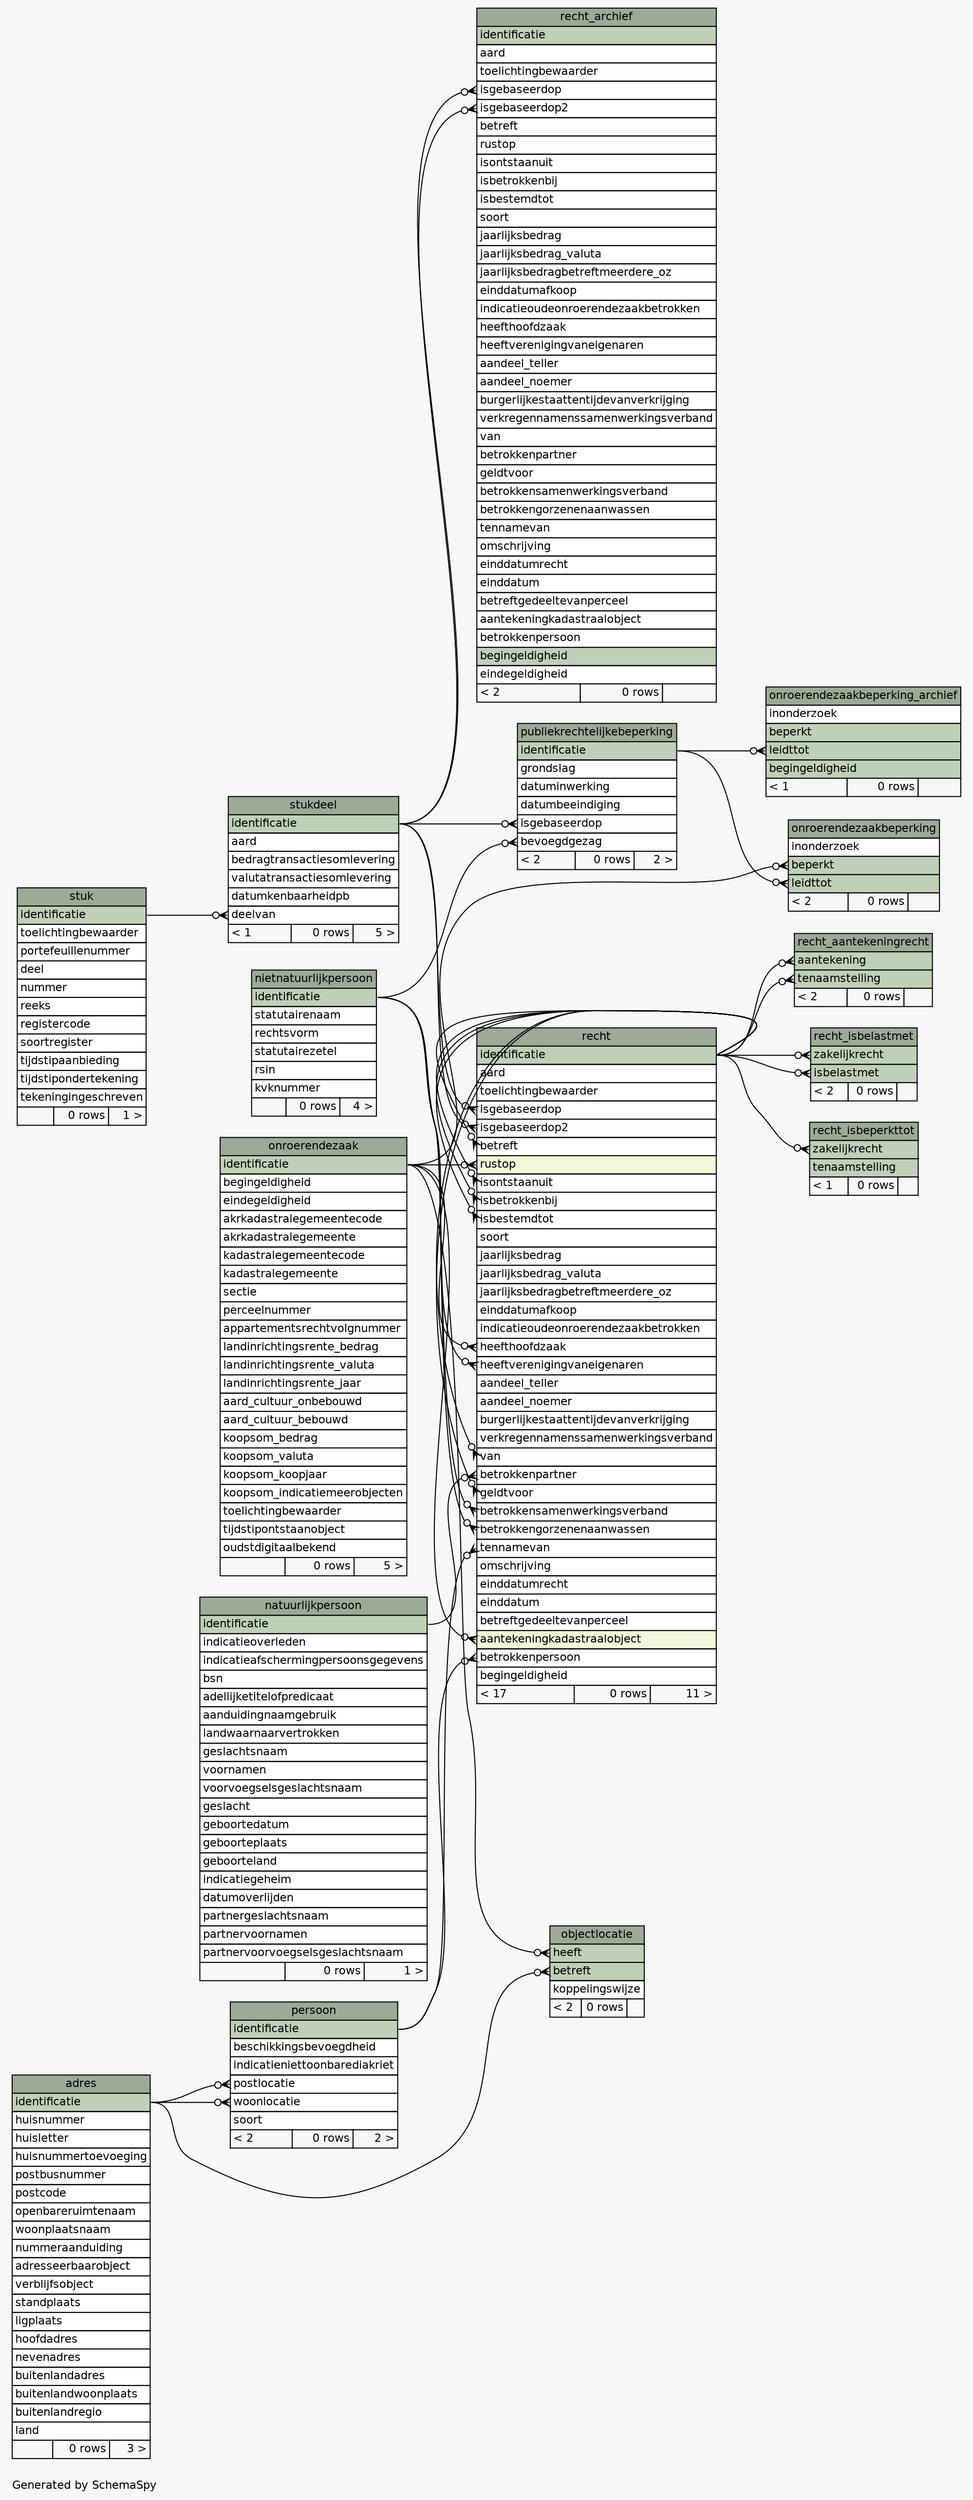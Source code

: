 // dot 2.43.0 on Linux 6.5.0-15-generic
// SchemaSpy rev Unknown
digraph "largeRelationshipsDiagram" {
  graph [
    rankdir="RL"
    bgcolor="#f7f7f7"
    label="\nGenerated by SchemaSpy"
    labeljust="l"
    nodesep="0.18"
    ranksep="0.46"
    fontname="Helvetica"
    fontsize="11"
  ];
  node [
    fontname="Helvetica"
    fontsize="11"
    shape="plaintext"
  ];
  edge [
    arrowsize="0.8"
  ];
  "adres" [
    label=<
    <TABLE BORDER="0" CELLBORDER="1" CELLSPACING="0" BGCOLOR="#ffffff">
      <TR><TD COLSPAN="3" BGCOLOR="#9bab96" ALIGN="CENTER">adres</TD></TR>
      <TR><TD PORT="identificatie" COLSPAN="3" BGCOLOR="#bed1b8" ALIGN="LEFT">identificatie</TD></TR>
      <TR><TD PORT="huisnummer" COLSPAN="3" ALIGN="LEFT">huisnummer</TD></TR>
      <TR><TD PORT="huisletter" COLSPAN="3" ALIGN="LEFT">huisletter</TD></TR>
      <TR><TD PORT="huisnummertoevoeging" COLSPAN="3" ALIGN="LEFT">huisnummertoevoeging</TD></TR>
      <TR><TD PORT="postbusnummer" COLSPAN="3" ALIGN="LEFT">postbusnummer</TD></TR>
      <TR><TD PORT="postcode" COLSPAN="3" ALIGN="LEFT">postcode</TD></TR>
      <TR><TD PORT="openbareruimtenaam" COLSPAN="3" ALIGN="LEFT">openbareruimtenaam</TD></TR>
      <TR><TD PORT="woonplaatsnaam" COLSPAN="3" ALIGN="LEFT">woonplaatsnaam</TD></TR>
      <TR><TD PORT="nummeraanduiding" COLSPAN="3" ALIGN="LEFT">nummeraanduiding</TD></TR>
      <TR><TD PORT="adresseerbaarobject" COLSPAN="3" ALIGN="LEFT">adresseerbaarobject</TD></TR>
      <TR><TD PORT="verblijfsobject" COLSPAN="3" ALIGN="LEFT">verblijfsobject</TD></TR>
      <TR><TD PORT="standplaats" COLSPAN="3" ALIGN="LEFT">standplaats</TD></TR>
      <TR><TD PORT="ligplaats" COLSPAN="3" ALIGN="LEFT">ligplaats</TD></TR>
      <TR><TD PORT="hoofdadres" COLSPAN="3" ALIGN="LEFT">hoofdadres</TD></TR>
      <TR><TD PORT="nevenadres" COLSPAN="3" ALIGN="LEFT">nevenadres</TD></TR>
      <TR><TD PORT="buitenlandadres" COLSPAN="3" ALIGN="LEFT">buitenlandadres</TD></TR>
      <TR><TD PORT="buitenlandwoonplaats" COLSPAN="3" ALIGN="LEFT">buitenlandwoonplaats</TD></TR>
      <TR><TD PORT="buitenlandregio" COLSPAN="3" ALIGN="LEFT">buitenlandregio</TD></TR>
      <TR><TD PORT="land" COLSPAN="3" ALIGN="LEFT">land</TD></TR>
      <TR><TD ALIGN="LEFT" BGCOLOR="#f7f7f7">  </TD><TD ALIGN="RIGHT" BGCOLOR="#f7f7f7">0 rows</TD><TD ALIGN="RIGHT" BGCOLOR="#f7f7f7">3 &gt;</TD></TR>
    </TABLE>>
    URL="tables/adres.html"
    tooltip="adres"
  ];
  "natuurlijkpersoon" [
    label=<
    <TABLE BORDER="0" CELLBORDER="1" CELLSPACING="0" BGCOLOR="#ffffff">
      <TR><TD COLSPAN="3" BGCOLOR="#9bab96" ALIGN="CENTER">natuurlijkpersoon</TD></TR>
      <TR><TD PORT="identificatie" COLSPAN="3" BGCOLOR="#bed1b8" ALIGN="LEFT">identificatie</TD></TR>
      <TR><TD PORT="indicatieoverleden" COLSPAN="3" ALIGN="LEFT">indicatieoverleden</TD></TR>
      <TR><TD PORT="indicatieafschermingpersoonsgegevens" COLSPAN="3" ALIGN="LEFT">indicatieafschermingpersoonsgegevens</TD></TR>
      <TR><TD PORT="bsn" COLSPAN="3" ALIGN="LEFT">bsn</TD></TR>
      <TR><TD PORT="adellijketitelofpredicaat" COLSPAN="3" ALIGN="LEFT">adellijketitelofpredicaat</TD></TR>
      <TR><TD PORT="aanduidingnaamgebruik" COLSPAN="3" ALIGN="LEFT">aanduidingnaamgebruik</TD></TR>
      <TR><TD PORT="landwaarnaarvertrokken" COLSPAN="3" ALIGN="LEFT">landwaarnaarvertrokken</TD></TR>
      <TR><TD PORT="geslachtsnaam" COLSPAN="3" ALIGN="LEFT">geslachtsnaam</TD></TR>
      <TR><TD PORT="voornamen" COLSPAN="3" ALIGN="LEFT">voornamen</TD></TR>
      <TR><TD PORT="voorvoegselsgeslachtsnaam" COLSPAN="3" ALIGN="LEFT">voorvoegselsgeslachtsnaam</TD></TR>
      <TR><TD PORT="geslacht" COLSPAN="3" ALIGN="LEFT">geslacht</TD></TR>
      <TR><TD PORT="geboortedatum" COLSPAN="3" ALIGN="LEFT">geboortedatum</TD></TR>
      <TR><TD PORT="geboorteplaats" COLSPAN="3" ALIGN="LEFT">geboorteplaats</TD></TR>
      <TR><TD PORT="geboorteland" COLSPAN="3" ALIGN="LEFT">geboorteland</TD></TR>
      <TR><TD PORT="indicatiegeheim" COLSPAN="3" ALIGN="LEFT">indicatiegeheim</TD></TR>
      <TR><TD PORT="datumoverlijden" COLSPAN="3" ALIGN="LEFT">datumoverlijden</TD></TR>
      <TR><TD PORT="partnergeslachtsnaam" COLSPAN="3" ALIGN="LEFT">partnergeslachtsnaam</TD></TR>
      <TR><TD PORT="partnervoornamen" COLSPAN="3" ALIGN="LEFT">partnervoornamen</TD></TR>
      <TR><TD PORT="partnervoorvoegselsgeslachtsnaam" COLSPAN="3" ALIGN="LEFT">partnervoorvoegselsgeslachtsnaam</TD></TR>
      <TR><TD ALIGN="LEFT" BGCOLOR="#f7f7f7">  </TD><TD ALIGN="RIGHT" BGCOLOR="#f7f7f7">0 rows</TD><TD ALIGN="RIGHT" BGCOLOR="#f7f7f7">1 &gt;</TD></TR>
    </TABLE>>
    URL="tables/natuurlijkpersoon.html"
    tooltip="natuurlijkpersoon"
  ];
  "nietnatuurlijkpersoon" [
    label=<
    <TABLE BORDER="0" CELLBORDER="1" CELLSPACING="0" BGCOLOR="#ffffff">
      <TR><TD COLSPAN="3" BGCOLOR="#9bab96" ALIGN="CENTER">nietnatuurlijkpersoon</TD></TR>
      <TR><TD PORT="identificatie" COLSPAN="3" BGCOLOR="#bed1b8" ALIGN="LEFT">identificatie</TD></TR>
      <TR><TD PORT="statutairenaam" COLSPAN="3" ALIGN="LEFT">statutairenaam</TD></TR>
      <TR><TD PORT="rechtsvorm" COLSPAN="3" ALIGN="LEFT">rechtsvorm</TD></TR>
      <TR><TD PORT="statutairezetel" COLSPAN="3" ALIGN="LEFT">statutairezetel</TD></TR>
      <TR><TD PORT="rsin" COLSPAN="3" ALIGN="LEFT">rsin</TD></TR>
      <TR><TD PORT="kvknummer" COLSPAN="3" ALIGN="LEFT">kvknummer</TD></TR>
      <TR><TD ALIGN="LEFT" BGCOLOR="#f7f7f7">  </TD><TD ALIGN="RIGHT" BGCOLOR="#f7f7f7">0 rows</TD><TD ALIGN="RIGHT" BGCOLOR="#f7f7f7">4 &gt;</TD></TR>
    </TABLE>>
    URL="tables/nietnatuurlijkpersoon.html"
    tooltip="nietnatuurlijkpersoon"
  ];
  "objectlocatie" [
    label=<
    <TABLE BORDER="0" CELLBORDER="1" CELLSPACING="0" BGCOLOR="#ffffff">
      <TR><TD COLSPAN="3" BGCOLOR="#9bab96" ALIGN="CENTER">objectlocatie</TD></TR>
      <TR><TD PORT="heeft" COLSPAN="3" BGCOLOR="#bed1b8" ALIGN="LEFT">heeft</TD></TR>
      <TR><TD PORT="betreft" COLSPAN="3" BGCOLOR="#bed1b8" ALIGN="LEFT">betreft</TD></TR>
      <TR><TD PORT="koppelingswijze" COLSPAN="3" ALIGN="LEFT">koppelingswijze</TD></TR>
      <TR><TD ALIGN="LEFT" BGCOLOR="#f7f7f7">&lt; 2</TD><TD ALIGN="RIGHT" BGCOLOR="#f7f7f7">0 rows</TD><TD ALIGN="RIGHT" BGCOLOR="#f7f7f7">  </TD></TR>
    </TABLE>>
    URL="tables/objectlocatie.html"
    tooltip="objectlocatie"
  ];
  "onroerendezaak" [
    label=<
    <TABLE BORDER="0" CELLBORDER="1" CELLSPACING="0" BGCOLOR="#ffffff">
      <TR><TD COLSPAN="3" BGCOLOR="#9bab96" ALIGN="CENTER">onroerendezaak</TD></TR>
      <TR><TD PORT="identificatie" COLSPAN="3" BGCOLOR="#bed1b8" ALIGN="LEFT">identificatie</TD></TR>
      <TR><TD PORT="begingeldigheid" COLSPAN="3" ALIGN="LEFT">begingeldigheid</TD></TR>
      <TR><TD PORT="eindegeldigheid" COLSPAN="3" ALIGN="LEFT">eindegeldigheid</TD></TR>
      <TR><TD PORT="akrkadastralegemeentecode" COLSPAN="3" ALIGN="LEFT">akrkadastralegemeentecode</TD></TR>
      <TR><TD PORT="akrkadastralegemeente" COLSPAN="3" ALIGN="LEFT">akrkadastralegemeente</TD></TR>
      <TR><TD PORT="kadastralegemeentecode" COLSPAN="3" ALIGN="LEFT">kadastralegemeentecode</TD></TR>
      <TR><TD PORT="kadastralegemeente" COLSPAN="3" ALIGN="LEFT">kadastralegemeente</TD></TR>
      <TR><TD PORT="sectie" COLSPAN="3" ALIGN="LEFT">sectie</TD></TR>
      <TR><TD PORT="perceelnummer" COLSPAN="3" ALIGN="LEFT">perceelnummer</TD></TR>
      <TR><TD PORT="appartementsrechtvolgnummer" COLSPAN="3" ALIGN="LEFT">appartementsrechtvolgnummer</TD></TR>
      <TR><TD PORT="landinrichtingsrente_bedrag" COLSPAN="3" ALIGN="LEFT">landinrichtingsrente_bedrag</TD></TR>
      <TR><TD PORT="landinrichtingsrente_valuta" COLSPAN="3" ALIGN="LEFT">landinrichtingsrente_valuta</TD></TR>
      <TR><TD PORT="landinrichtingsrente_jaar" COLSPAN="3" ALIGN="LEFT">landinrichtingsrente_jaar</TD></TR>
      <TR><TD PORT="aard_cultuur_onbebouwd" COLSPAN="3" ALIGN="LEFT">aard_cultuur_onbebouwd</TD></TR>
      <TR><TD PORT="aard_cultuur_bebouwd" COLSPAN="3" ALIGN="LEFT">aard_cultuur_bebouwd</TD></TR>
      <TR><TD PORT="koopsom_bedrag" COLSPAN="3" ALIGN="LEFT">koopsom_bedrag</TD></TR>
      <TR><TD PORT="koopsom_valuta" COLSPAN="3" ALIGN="LEFT">koopsom_valuta</TD></TR>
      <TR><TD PORT="koopsom_koopjaar" COLSPAN="3" ALIGN="LEFT">koopsom_koopjaar</TD></TR>
      <TR><TD PORT="koopsom_indicatiemeerobjecten" COLSPAN="3" ALIGN="LEFT">koopsom_indicatiemeerobjecten</TD></TR>
      <TR><TD PORT="toelichtingbewaarder" COLSPAN="3" ALIGN="LEFT">toelichtingbewaarder</TD></TR>
      <TR><TD PORT="tijdstipontstaanobject" COLSPAN="3" ALIGN="LEFT">tijdstipontstaanobject</TD></TR>
      <TR><TD PORT="oudstdigitaalbekend" COLSPAN="3" ALIGN="LEFT">oudstdigitaalbekend</TD></TR>
      <TR><TD ALIGN="LEFT" BGCOLOR="#f7f7f7">  </TD><TD ALIGN="RIGHT" BGCOLOR="#f7f7f7">0 rows</TD><TD ALIGN="RIGHT" BGCOLOR="#f7f7f7">5 &gt;</TD></TR>
    </TABLE>>
    URL="tables/onroerendezaak.html"
    tooltip="onroerendezaak"
  ];
  "onroerendezaakbeperking" [
    label=<
    <TABLE BORDER="0" CELLBORDER="1" CELLSPACING="0" BGCOLOR="#ffffff">
      <TR><TD COLSPAN="3" BGCOLOR="#9bab96" ALIGN="CENTER">onroerendezaakbeperking</TD></TR>
      <TR><TD PORT="inonderzoek" COLSPAN="3" ALIGN="LEFT">inonderzoek</TD></TR>
      <TR><TD PORT="beperkt" COLSPAN="3" BGCOLOR="#bed1b8" ALIGN="LEFT">beperkt</TD></TR>
      <TR><TD PORT="leidttot" COLSPAN="3" BGCOLOR="#bed1b8" ALIGN="LEFT">leidttot</TD></TR>
      <TR><TD ALIGN="LEFT" BGCOLOR="#f7f7f7">&lt; 2</TD><TD ALIGN="RIGHT" BGCOLOR="#f7f7f7">0 rows</TD><TD ALIGN="RIGHT" BGCOLOR="#f7f7f7">  </TD></TR>
    </TABLE>>
    URL="tables/onroerendezaakbeperking.html"
    tooltip="onroerendezaakbeperking"
  ];
  "onroerendezaakbeperking_archief" [
    label=<
    <TABLE BORDER="0" CELLBORDER="1" CELLSPACING="0" BGCOLOR="#ffffff">
      <TR><TD COLSPAN="3" BGCOLOR="#9bab96" ALIGN="CENTER">onroerendezaakbeperking_archief</TD></TR>
      <TR><TD PORT="inonderzoek" COLSPAN="3" ALIGN="LEFT">inonderzoek</TD></TR>
      <TR><TD PORT="beperkt" COLSPAN="3" BGCOLOR="#bed1b8" ALIGN="LEFT">beperkt</TD></TR>
      <TR><TD PORT="leidttot" COLSPAN="3" BGCOLOR="#bed1b8" ALIGN="LEFT">leidttot</TD></TR>
      <TR><TD PORT="begingeldigheid" COLSPAN="3" BGCOLOR="#bed1b8" ALIGN="LEFT">begingeldigheid</TD></TR>
      <TR><TD ALIGN="LEFT" BGCOLOR="#f7f7f7">&lt; 1</TD><TD ALIGN="RIGHT" BGCOLOR="#f7f7f7">0 rows</TD><TD ALIGN="RIGHT" BGCOLOR="#f7f7f7">  </TD></TR>
    </TABLE>>
    URL="tables/onroerendezaakbeperking_archief.html"
    tooltip="onroerendezaakbeperking_archief"
  ];
  "persoon" [
    label=<
    <TABLE BORDER="0" CELLBORDER="1" CELLSPACING="0" BGCOLOR="#ffffff">
      <TR><TD COLSPAN="3" BGCOLOR="#9bab96" ALIGN="CENTER">persoon</TD></TR>
      <TR><TD PORT="identificatie" COLSPAN="3" BGCOLOR="#bed1b8" ALIGN="LEFT">identificatie</TD></TR>
      <TR><TD PORT="beschikkingsbevoegdheid" COLSPAN="3" ALIGN="LEFT">beschikkingsbevoegdheid</TD></TR>
      <TR><TD PORT="indicatieniettoonbarediakriet" COLSPAN="3" ALIGN="LEFT">indicatieniettoonbarediakriet</TD></TR>
      <TR><TD PORT="postlocatie" COLSPAN="3" ALIGN="LEFT">postlocatie</TD></TR>
      <TR><TD PORT="woonlocatie" COLSPAN="3" ALIGN="LEFT">woonlocatie</TD></TR>
      <TR><TD PORT="soort" COLSPAN="3" ALIGN="LEFT">soort</TD></TR>
      <TR><TD ALIGN="LEFT" BGCOLOR="#f7f7f7">&lt; 2</TD><TD ALIGN="RIGHT" BGCOLOR="#f7f7f7">0 rows</TD><TD ALIGN="RIGHT" BGCOLOR="#f7f7f7">2 &gt;</TD></TR>
    </TABLE>>
    URL="tables/persoon.html"
    tooltip="persoon"
  ];
  "publiekrechtelijkebeperking" [
    label=<
    <TABLE BORDER="0" CELLBORDER="1" CELLSPACING="0" BGCOLOR="#ffffff">
      <TR><TD COLSPAN="3" BGCOLOR="#9bab96" ALIGN="CENTER">publiekrechtelijkebeperking</TD></TR>
      <TR><TD PORT="identificatie" COLSPAN="3" BGCOLOR="#bed1b8" ALIGN="LEFT">identificatie</TD></TR>
      <TR><TD PORT="grondslag" COLSPAN="3" ALIGN="LEFT">grondslag</TD></TR>
      <TR><TD PORT="datuminwerking" COLSPAN="3" ALIGN="LEFT">datuminwerking</TD></TR>
      <TR><TD PORT="datumbeeindiging" COLSPAN="3" ALIGN="LEFT">datumbeeindiging</TD></TR>
      <TR><TD PORT="isgebaseerdop" COLSPAN="3" ALIGN="LEFT">isgebaseerdop</TD></TR>
      <TR><TD PORT="bevoegdgezag" COLSPAN="3" ALIGN="LEFT">bevoegdgezag</TD></TR>
      <TR><TD ALIGN="LEFT" BGCOLOR="#f7f7f7">&lt; 2</TD><TD ALIGN="RIGHT" BGCOLOR="#f7f7f7">0 rows</TD><TD ALIGN="RIGHT" BGCOLOR="#f7f7f7">2 &gt;</TD></TR>
    </TABLE>>
    URL="tables/publiekrechtelijkebeperking.html"
    tooltip="publiekrechtelijkebeperking"
  ];
  "recht" [
    label=<
    <TABLE BORDER="0" CELLBORDER="1" CELLSPACING="0" BGCOLOR="#ffffff">
      <TR><TD COLSPAN="3" BGCOLOR="#9bab96" ALIGN="CENTER">recht</TD></TR>
      <TR><TD PORT="identificatie" COLSPAN="3" BGCOLOR="#bed1b8" ALIGN="LEFT">identificatie</TD></TR>
      <TR><TD PORT="aard" COLSPAN="3" ALIGN="LEFT">aard</TD></TR>
      <TR><TD PORT="toelichtingbewaarder" COLSPAN="3" ALIGN="LEFT">toelichtingbewaarder</TD></TR>
      <TR><TD PORT="isgebaseerdop" COLSPAN="3" ALIGN="LEFT">isgebaseerdop</TD></TR>
      <TR><TD PORT="isgebaseerdop2" COLSPAN="3" ALIGN="LEFT">isgebaseerdop2</TD></TR>
      <TR><TD PORT="betreft" COLSPAN="3" ALIGN="LEFT">betreft</TD></TR>
      <TR><TD PORT="rustop" COLSPAN="3" BGCOLOR="#f4f7da" ALIGN="LEFT">rustop</TD></TR>
      <TR><TD PORT="isontstaanuit" COLSPAN="3" ALIGN="LEFT">isontstaanuit</TD></TR>
      <TR><TD PORT="isbetrokkenbij" COLSPAN="3" ALIGN="LEFT">isbetrokkenbij</TD></TR>
      <TR><TD PORT="isbestemdtot" COLSPAN="3" ALIGN="LEFT">isbestemdtot</TD></TR>
      <TR><TD PORT="soort" COLSPAN="3" ALIGN="LEFT">soort</TD></TR>
      <TR><TD PORT="jaarlijksbedrag" COLSPAN="3" ALIGN="LEFT">jaarlijksbedrag</TD></TR>
      <TR><TD PORT="jaarlijksbedrag_valuta" COLSPAN="3" ALIGN="LEFT">jaarlijksbedrag_valuta</TD></TR>
      <TR><TD PORT="jaarlijksbedragbetreftmeerdere_oz" COLSPAN="3" ALIGN="LEFT">jaarlijksbedragbetreftmeerdere_oz</TD></TR>
      <TR><TD PORT="einddatumafkoop" COLSPAN="3" ALIGN="LEFT">einddatumafkoop</TD></TR>
      <TR><TD PORT="indicatieoudeonroerendezaakbetrokken" COLSPAN="3" ALIGN="LEFT">indicatieoudeonroerendezaakbetrokken</TD></TR>
      <TR><TD PORT="heefthoofdzaak" COLSPAN="3" ALIGN="LEFT">heefthoofdzaak</TD></TR>
      <TR><TD PORT="heeftverenigingvaneigenaren" COLSPAN="3" ALIGN="LEFT">heeftverenigingvaneigenaren</TD></TR>
      <TR><TD PORT="aandeel_teller" COLSPAN="3" ALIGN="LEFT">aandeel_teller</TD></TR>
      <TR><TD PORT="aandeel_noemer" COLSPAN="3" ALIGN="LEFT">aandeel_noemer</TD></TR>
      <TR><TD PORT="burgerlijkestaattentijdevanverkrijging" COLSPAN="3" ALIGN="LEFT">burgerlijkestaattentijdevanverkrijging</TD></TR>
      <TR><TD PORT="verkregennamenssamenwerkingsverband" COLSPAN="3" ALIGN="LEFT">verkregennamenssamenwerkingsverband</TD></TR>
      <TR><TD PORT="van" COLSPAN="3" ALIGN="LEFT">van</TD></TR>
      <TR><TD PORT="betrokkenpartner" COLSPAN="3" ALIGN="LEFT">betrokkenpartner</TD></TR>
      <TR><TD PORT="geldtvoor" COLSPAN="3" ALIGN="LEFT">geldtvoor</TD></TR>
      <TR><TD PORT="betrokkensamenwerkingsverband" COLSPAN="3" ALIGN="LEFT">betrokkensamenwerkingsverband</TD></TR>
      <TR><TD PORT="betrokkengorzenenaanwassen" COLSPAN="3" ALIGN="LEFT">betrokkengorzenenaanwassen</TD></TR>
      <TR><TD PORT="tennamevan" COLSPAN="3" ALIGN="LEFT">tennamevan</TD></TR>
      <TR><TD PORT="omschrijving" COLSPAN="3" ALIGN="LEFT">omschrijving</TD></TR>
      <TR><TD PORT="einddatumrecht" COLSPAN="3" ALIGN="LEFT">einddatumrecht</TD></TR>
      <TR><TD PORT="einddatum" COLSPAN="3" ALIGN="LEFT">einddatum</TD></TR>
      <TR><TD PORT="betreftgedeeltevanperceel" COLSPAN="3" ALIGN="LEFT">betreftgedeeltevanperceel</TD></TR>
      <TR><TD PORT="aantekeningkadastraalobject" COLSPAN="3" BGCOLOR="#f4f7da" ALIGN="LEFT">aantekeningkadastraalobject</TD></TR>
      <TR><TD PORT="betrokkenpersoon" COLSPAN="3" ALIGN="LEFT">betrokkenpersoon</TD></TR>
      <TR><TD PORT="begingeldigheid" COLSPAN="3" ALIGN="LEFT">begingeldigheid</TD></TR>
      <TR><TD ALIGN="LEFT" BGCOLOR="#f7f7f7">&lt; 17</TD><TD ALIGN="RIGHT" BGCOLOR="#f7f7f7">0 rows</TD><TD ALIGN="RIGHT" BGCOLOR="#f7f7f7">11 &gt;</TD></TR>
    </TABLE>>
    URL="tables/recht.html"
    tooltip="recht"
  ];
  "recht_aantekeningrecht" [
    label=<
    <TABLE BORDER="0" CELLBORDER="1" CELLSPACING="0" BGCOLOR="#ffffff">
      <TR><TD COLSPAN="3" BGCOLOR="#9bab96" ALIGN="CENTER">recht_aantekeningrecht</TD></TR>
      <TR><TD PORT="aantekening" COLSPAN="3" BGCOLOR="#bed1b8" ALIGN="LEFT">aantekening</TD></TR>
      <TR><TD PORT="tenaamstelling" COLSPAN="3" BGCOLOR="#bed1b8" ALIGN="LEFT">tenaamstelling</TD></TR>
      <TR><TD ALIGN="LEFT" BGCOLOR="#f7f7f7">&lt; 2</TD><TD ALIGN="RIGHT" BGCOLOR="#f7f7f7">0 rows</TD><TD ALIGN="RIGHT" BGCOLOR="#f7f7f7">  </TD></TR>
    </TABLE>>
    URL="tables/recht_aantekeningrecht.html"
    tooltip="recht_aantekeningrecht"
  ];
  "recht_archief" [
    label=<
    <TABLE BORDER="0" CELLBORDER="1" CELLSPACING="0" BGCOLOR="#ffffff">
      <TR><TD COLSPAN="3" BGCOLOR="#9bab96" ALIGN="CENTER">recht_archief</TD></TR>
      <TR><TD PORT="identificatie" COLSPAN="3" BGCOLOR="#bed1b8" ALIGN="LEFT">identificatie</TD></TR>
      <TR><TD PORT="aard" COLSPAN="3" ALIGN="LEFT">aard</TD></TR>
      <TR><TD PORT="toelichtingbewaarder" COLSPAN="3" ALIGN="LEFT">toelichtingbewaarder</TD></TR>
      <TR><TD PORT="isgebaseerdop" COLSPAN="3" ALIGN="LEFT">isgebaseerdop</TD></TR>
      <TR><TD PORT="isgebaseerdop2" COLSPAN="3" ALIGN="LEFT">isgebaseerdop2</TD></TR>
      <TR><TD PORT="betreft" COLSPAN="3" ALIGN="LEFT">betreft</TD></TR>
      <TR><TD PORT="rustop" COLSPAN="3" ALIGN="LEFT">rustop</TD></TR>
      <TR><TD PORT="isontstaanuit" COLSPAN="3" ALIGN="LEFT">isontstaanuit</TD></TR>
      <TR><TD PORT="isbetrokkenbij" COLSPAN="3" ALIGN="LEFT">isbetrokkenbij</TD></TR>
      <TR><TD PORT="isbestemdtot" COLSPAN="3" ALIGN="LEFT">isbestemdtot</TD></TR>
      <TR><TD PORT="soort" COLSPAN="3" ALIGN="LEFT">soort</TD></TR>
      <TR><TD PORT="jaarlijksbedrag" COLSPAN="3" ALIGN="LEFT">jaarlijksbedrag</TD></TR>
      <TR><TD PORT="jaarlijksbedrag_valuta" COLSPAN="3" ALIGN="LEFT">jaarlijksbedrag_valuta</TD></TR>
      <TR><TD PORT="jaarlijksbedragbetreftmeerdere_oz" COLSPAN="3" ALIGN="LEFT">jaarlijksbedragbetreftmeerdere_oz</TD></TR>
      <TR><TD PORT="einddatumafkoop" COLSPAN="3" ALIGN="LEFT">einddatumafkoop</TD></TR>
      <TR><TD PORT="indicatieoudeonroerendezaakbetrokken" COLSPAN="3" ALIGN="LEFT">indicatieoudeonroerendezaakbetrokken</TD></TR>
      <TR><TD PORT="heefthoofdzaak" COLSPAN="3" ALIGN="LEFT">heefthoofdzaak</TD></TR>
      <TR><TD PORT="heeftverenigingvaneigenaren" COLSPAN="3" ALIGN="LEFT">heeftverenigingvaneigenaren</TD></TR>
      <TR><TD PORT="aandeel_teller" COLSPAN="3" ALIGN="LEFT">aandeel_teller</TD></TR>
      <TR><TD PORT="aandeel_noemer" COLSPAN="3" ALIGN="LEFT">aandeel_noemer</TD></TR>
      <TR><TD PORT="burgerlijkestaattentijdevanverkrijging" COLSPAN="3" ALIGN="LEFT">burgerlijkestaattentijdevanverkrijging</TD></TR>
      <TR><TD PORT="verkregennamenssamenwerkingsverband" COLSPAN="3" ALIGN="LEFT">verkregennamenssamenwerkingsverband</TD></TR>
      <TR><TD PORT="van" COLSPAN="3" ALIGN="LEFT">van</TD></TR>
      <TR><TD PORT="betrokkenpartner" COLSPAN="3" ALIGN="LEFT">betrokkenpartner</TD></TR>
      <TR><TD PORT="geldtvoor" COLSPAN="3" ALIGN="LEFT">geldtvoor</TD></TR>
      <TR><TD PORT="betrokkensamenwerkingsverband" COLSPAN="3" ALIGN="LEFT">betrokkensamenwerkingsverband</TD></TR>
      <TR><TD PORT="betrokkengorzenenaanwassen" COLSPAN="3" ALIGN="LEFT">betrokkengorzenenaanwassen</TD></TR>
      <TR><TD PORT="tennamevan" COLSPAN="3" ALIGN="LEFT">tennamevan</TD></TR>
      <TR><TD PORT="omschrijving" COLSPAN="3" ALIGN="LEFT">omschrijving</TD></TR>
      <TR><TD PORT="einddatumrecht" COLSPAN="3" ALIGN="LEFT">einddatumrecht</TD></TR>
      <TR><TD PORT="einddatum" COLSPAN="3" ALIGN="LEFT">einddatum</TD></TR>
      <TR><TD PORT="betreftgedeeltevanperceel" COLSPAN="3" ALIGN="LEFT">betreftgedeeltevanperceel</TD></TR>
      <TR><TD PORT="aantekeningkadastraalobject" COLSPAN="3" ALIGN="LEFT">aantekeningkadastraalobject</TD></TR>
      <TR><TD PORT="betrokkenpersoon" COLSPAN="3" ALIGN="LEFT">betrokkenpersoon</TD></TR>
      <TR><TD PORT="begingeldigheid" COLSPAN="3" BGCOLOR="#bed1b8" ALIGN="LEFT">begingeldigheid</TD></TR>
      <TR><TD PORT="eindegeldigheid" COLSPAN="3" ALIGN="LEFT">eindegeldigheid</TD></TR>
      <TR><TD ALIGN="LEFT" BGCOLOR="#f7f7f7">&lt; 2</TD><TD ALIGN="RIGHT" BGCOLOR="#f7f7f7">0 rows</TD><TD ALIGN="RIGHT" BGCOLOR="#f7f7f7">  </TD></TR>
    </TABLE>>
    URL="tables/recht_archief.html"
    tooltip="recht_archief"
  ];
  "recht_isbelastmet" [
    label=<
    <TABLE BORDER="0" CELLBORDER="1" CELLSPACING="0" BGCOLOR="#ffffff">
      <TR><TD COLSPAN="3" BGCOLOR="#9bab96" ALIGN="CENTER">recht_isbelastmet</TD></TR>
      <TR><TD PORT="zakelijkrecht" COLSPAN="3" BGCOLOR="#bed1b8" ALIGN="LEFT">zakelijkrecht</TD></TR>
      <TR><TD PORT="isbelastmet" COLSPAN="3" BGCOLOR="#bed1b8" ALIGN="LEFT">isbelastmet</TD></TR>
      <TR><TD ALIGN="LEFT" BGCOLOR="#f7f7f7">&lt; 2</TD><TD ALIGN="RIGHT" BGCOLOR="#f7f7f7">0 rows</TD><TD ALIGN="RIGHT" BGCOLOR="#f7f7f7">  </TD></TR>
    </TABLE>>
    URL="tables/recht_isbelastmet.html"
    tooltip="recht_isbelastmet"
  ];
  "recht_isbeperkttot" [
    label=<
    <TABLE BORDER="0" CELLBORDER="1" CELLSPACING="0" BGCOLOR="#ffffff">
      <TR><TD COLSPAN="3" BGCOLOR="#9bab96" ALIGN="CENTER">recht_isbeperkttot</TD></TR>
      <TR><TD PORT="zakelijkrecht" COLSPAN="3" BGCOLOR="#bed1b8" ALIGN="LEFT">zakelijkrecht</TD></TR>
      <TR><TD PORT="tenaamstelling" COLSPAN="3" BGCOLOR="#bed1b8" ALIGN="LEFT">tenaamstelling</TD></TR>
      <TR><TD ALIGN="LEFT" BGCOLOR="#f7f7f7">&lt; 1</TD><TD ALIGN="RIGHT" BGCOLOR="#f7f7f7">0 rows</TD><TD ALIGN="RIGHT" BGCOLOR="#f7f7f7">  </TD></TR>
    </TABLE>>
    URL="tables/recht_isbeperkttot.html"
    tooltip="recht_isbeperkttot"
  ];
  "stuk" [
    label=<
    <TABLE BORDER="0" CELLBORDER="1" CELLSPACING="0" BGCOLOR="#ffffff">
      <TR><TD COLSPAN="3" BGCOLOR="#9bab96" ALIGN="CENTER">stuk</TD></TR>
      <TR><TD PORT="identificatie" COLSPAN="3" BGCOLOR="#bed1b8" ALIGN="LEFT">identificatie</TD></TR>
      <TR><TD PORT="toelichtingbewaarder" COLSPAN="3" ALIGN="LEFT">toelichtingbewaarder</TD></TR>
      <TR><TD PORT="portefeuillenummer" COLSPAN="3" ALIGN="LEFT">portefeuillenummer</TD></TR>
      <TR><TD PORT="deel" COLSPAN="3" ALIGN="LEFT">deel</TD></TR>
      <TR><TD PORT="nummer" COLSPAN="3" ALIGN="LEFT">nummer</TD></TR>
      <TR><TD PORT="reeks" COLSPAN="3" ALIGN="LEFT">reeks</TD></TR>
      <TR><TD PORT="registercode" COLSPAN="3" ALIGN="LEFT">registercode</TD></TR>
      <TR><TD PORT="soortregister" COLSPAN="3" ALIGN="LEFT">soortregister</TD></TR>
      <TR><TD PORT="tijdstipaanbieding" COLSPAN="3" ALIGN="LEFT">tijdstipaanbieding</TD></TR>
      <TR><TD PORT="tijdstipondertekening" COLSPAN="3" ALIGN="LEFT">tijdstipondertekening</TD></TR>
      <TR><TD PORT="tekeningingeschreven" COLSPAN="3" ALIGN="LEFT">tekeningingeschreven</TD></TR>
      <TR><TD ALIGN="LEFT" BGCOLOR="#f7f7f7">  </TD><TD ALIGN="RIGHT" BGCOLOR="#f7f7f7">0 rows</TD><TD ALIGN="RIGHT" BGCOLOR="#f7f7f7">1 &gt;</TD></TR>
    </TABLE>>
    URL="tables/stuk.html"
    tooltip="stuk"
  ];
  "stukdeel" [
    label=<
    <TABLE BORDER="0" CELLBORDER="1" CELLSPACING="0" BGCOLOR="#ffffff">
      <TR><TD COLSPAN="3" BGCOLOR="#9bab96" ALIGN="CENTER">stukdeel</TD></TR>
      <TR><TD PORT="identificatie" COLSPAN="3" BGCOLOR="#bed1b8" ALIGN="LEFT">identificatie</TD></TR>
      <TR><TD PORT="aard" COLSPAN="3" ALIGN="LEFT">aard</TD></TR>
      <TR><TD PORT="bedragtransactiesomlevering" COLSPAN="3" ALIGN="LEFT">bedragtransactiesomlevering</TD></TR>
      <TR><TD PORT="valutatransactiesomlevering" COLSPAN="3" ALIGN="LEFT">valutatransactiesomlevering</TD></TR>
      <TR><TD PORT="datumkenbaarheidpb" COLSPAN="3" ALIGN="LEFT">datumkenbaarheidpb</TD></TR>
      <TR><TD PORT="deelvan" COLSPAN="3" ALIGN="LEFT">deelvan</TD></TR>
      <TR><TD ALIGN="LEFT" BGCOLOR="#f7f7f7">&lt; 1</TD><TD ALIGN="RIGHT" BGCOLOR="#f7f7f7">0 rows</TD><TD ALIGN="RIGHT" BGCOLOR="#f7f7f7">5 &gt;</TD></TR>
    </TABLE>>
    URL="tables/stukdeel.html"
    tooltip="stukdeel"
  ];
  "objectlocatie":"betreft":w -> "adres":"identificatie":e [arrowhead=none dir=back arrowtail=crowodot];
  "objectlocatie":"heeft":w -> "onroerendezaak":"identificatie":e [arrowhead=none dir=back arrowtail=crowodot];
  "onroerendezaakbeperking":"beperkt":w -> "onroerendezaak":"identificatie":e [arrowhead=none dir=back arrowtail=crowodot];
  "onroerendezaakbeperking":"leidttot":w -> "publiekrechtelijkebeperking":"identificatie":e [arrowhead=none dir=back arrowtail=crowodot];
  "onroerendezaakbeperking_archief":"leidttot":w -> "publiekrechtelijkebeperking":"identificatie":e [arrowhead=none dir=back arrowtail=crowodot];
  "persoon":"postlocatie":w -> "adres":"identificatie":e [arrowhead=none dir=back arrowtail=crowodot];
  "persoon":"woonlocatie":w -> "adres":"identificatie":e [arrowhead=none dir=back arrowtail=crowodot];
  "publiekrechtelijkebeperking":"bevoegdgezag":w -> "nietnatuurlijkpersoon":"identificatie":e [arrowhead=none dir=back arrowtail=crowodot];
  "publiekrechtelijkebeperking":"isgebaseerdop":w -> "stukdeel":"identificatie":e [arrowhead=none dir=back arrowtail=crowodot];
  "recht":"aantekeningkadastraalobject":w -> "onroerendezaak":"identificatie":e [arrowhead=none dir=back arrowtail=crowodot];
  "recht":"betreft":w -> "recht":"identificatie":e [arrowhead=none dir=back arrowtail=crowodot];
  "recht":"betrokkengorzenenaanwassen":w -> "nietnatuurlijkpersoon":"identificatie":e [arrowhead=none dir=back arrowtail=crowodot];
  "recht":"betrokkenpartner":w -> "natuurlijkpersoon":"identificatie":e [arrowhead=none dir=back arrowtail=crowodot];
  "recht":"betrokkenpersoon":w -> "persoon":"identificatie":e [arrowhead=none dir=back arrowtail=crowodot];
  "recht":"betrokkensamenwerkingsverband":w -> "nietnatuurlijkpersoon":"identificatie":e [arrowhead=none dir=back arrowtail=crowodot];
  "recht":"geldtvoor":w -> "recht":"identificatie":e [arrowhead=none dir=back arrowtail=crowodot];
  "recht":"heefthoofdzaak":w -> "onroerendezaak":"identificatie":e [arrowhead=none dir=back arrowtail=crowodot];
  "recht":"heeftverenigingvaneigenaren":w -> "nietnatuurlijkpersoon":"identificatie":e [arrowhead=none dir=back arrowtail=crowodot];
  "recht":"isbestemdtot":w -> "recht":"identificatie":e [arrowhead=none dir=back arrowtail=crowodot];
  "recht":"isbetrokkenbij":w -> "recht":"identificatie":e [arrowhead=none dir=back arrowtail=crowodot];
  "recht":"isgebaseerdop":w -> "stukdeel":"identificatie":e [arrowhead=none dir=back arrowtail=crowodot];
  "recht":"isgebaseerdop2":w -> "stukdeel":"identificatie":e [arrowhead=none dir=back arrowtail=crowodot];
  "recht":"isontstaanuit":w -> "recht":"identificatie":e [arrowhead=none dir=back arrowtail=crowodot];
  "recht":"rustop":w -> "onroerendezaak":"identificatie":e [arrowhead=none dir=back arrowtail=crowodot];
  "recht":"tennamevan":w -> "persoon":"identificatie":e [arrowhead=none dir=back arrowtail=crowodot];
  "recht":"van":w -> "recht":"identificatie":e [arrowhead=none dir=back arrowtail=crowodot];
  "recht_aantekeningrecht":"aantekening":w -> "recht":"identificatie":e [arrowhead=none dir=back arrowtail=crowodot];
  "recht_aantekeningrecht":"tenaamstelling":w -> "recht":"identificatie":e [arrowhead=none dir=back arrowtail=crowodot];
  "recht_archief":"isgebaseerdop":w -> "stukdeel":"identificatie":e [arrowhead=none dir=back arrowtail=crowodot];
  "recht_archief":"isgebaseerdop2":w -> "stukdeel":"identificatie":e [arrowhead=none dir=back arrowtail=crowodot];
  "recht_isbelastmet":"isbelastmet":w -> "recht":"identificatie":e [arrowhead=none dir=back arrowtail=crowodot];
  "recht_isbelastmet":"zakelijkrecht":w -> "recht":"identificatie":e [arrowhead=none dir=back arrowtail=crowodot];
  "recht_isbeperkttot":"zakelijkrecht":w -> "recht":"identificatie":e [arrowhead=none dir=back arrowtail=crowodot];
  "stukdeel":"deelvan":w -> "stuk":"identificatie":e [arrowhead=none dir=back arrowtail=crowodot];
}
